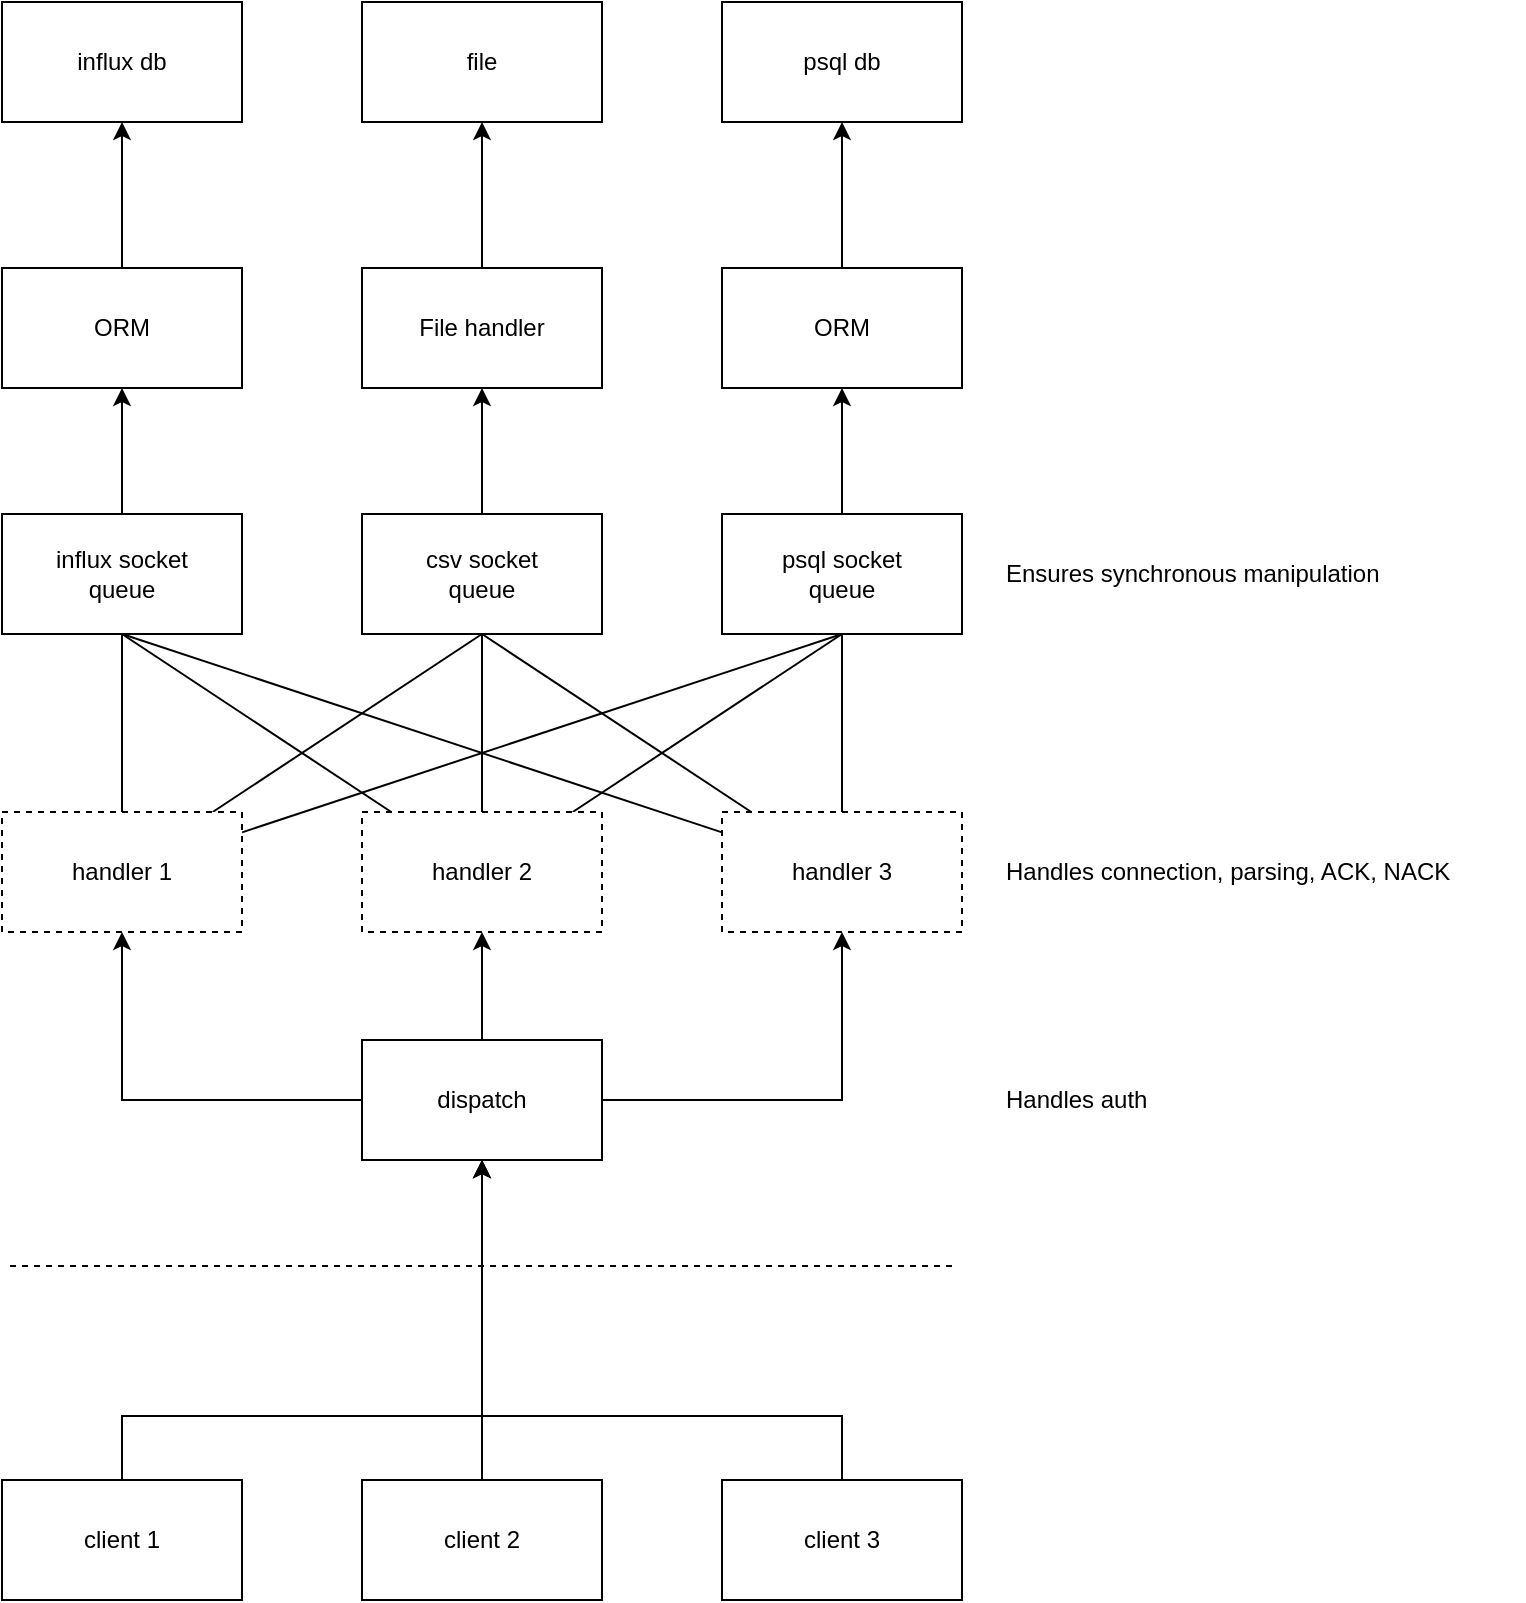 <mxfile version="21.1.2" type="device">
  <diagram name="Page-1" id="vkLaTx2B1pElz9HM8Sq6">
    <mxGraphModel dx="1434" dy="1244" grid="0" gridSize="10" guides="1" tooltips="1" connect="1" arrows="1" fold="1" page="0" pageScale="1" pageWidth="1169" pageHeight="827" math="0" shadow="0">
      <root>
        <mxCell id="0" />
        <mxCell id="1" parent="0" />
        <mxCell id="SQn88D-hZurltusFSvRw-20" style="edgeStyle=orthogonalEdgeStyle;rounded=0;orthogonalLoop=1;jettySize=auto;html=1;entryX=0.5;entryY=1;entryDx=0;entryDy=0;" parent="1" source="SQn88D-hZurltusFSvRw-1" target="SQn88D-hZurltusFSvRw-6" edge="1">
          <mxGeometry relative="1" as="geometry" />
        </mxCell>
        <mxCell id="SQn88D-hZurltusFSvRw-21" style="edgeStyle=orthogonalEdgeStyle;rounded=0;orthogonalLoop=1;jettySize=auto;html=1;entryX=0.5;entryY=1;entryDx=0;entryDy=0;" parent="1" source="SQn88D-hZurltusFSvRw-1" target="SQn88D-hZurltusFSvRw-7" edge="1">
          <mxGeometry relative="1" as="geometry" />
        </mxCell>
        <mxCell id="SQn88D-hZurltusFSvRw-22" style="edgeStyle=orthogonalEdgeStyle;rounded=0;orthogonalLoop=1;jettySize=auto;html=1;entryX=0.5;entryY=1;entryDx=0;entryDy=0;" parent="1" source="SQn88D-hZurltusFSvRw-1" target="SQn88D-hZurltusFSvRw-8" edge="1">
          <mxGeometry relative="1" as="geometry" />
        </mxCell>
        <mxCell id="SQn88D-hZurltusFSvRw-1" value="dispatch" style="rounded=0;whiteSpace=wrap;html=1;" parent="1" vertex="1">
          <mxGeometry x="198" y="327" width="120" height="60" as="geometry" />
        </mxCell>
        <mxCell id="SQn88D-hZurltusFSvRw-2" value="" style="endArrow=none;dashed=1;html=1;rounded=0;" parent="1" edge="1">
          <mxGeometry width="50" height="50" relative="1" as="geometry">
            <mxPoint x="22" y="440" as="sourcePoint" />
            <mxPoint x="494" y="440" as="targetPoint" />
          </mxGeometry>
        </mxCell>
        <mxCell id="SQn88D-hZurltusFSvRw-10" style="edgeStyle=orthogonalEdgeStyle;rounded=0;orthogonalLoop=1;jettySize=auto;html=1;entryX=0.5;entryY=1;entryDx=0;entryDy=0;" parent="1" source="SQn88D-hZurltusFSvRw-3" target="SQn88D-hZurltusFSvRw-1" edge="1">
          <mxGeometry relative="1" as="geometry" />
        </mxCell>
        <mxCell id="SQn88D-hZurltusFSvRw-3" value="client 2" style="rounded=0;whiteSpace=wrap;html=1;" parent="1" vertex="1">
          <mxGeometry x="198" y="547" width="120" height="60" as="geometry" />
        </mxCell>
        <mxCell id="SQn88D-hZurltusFSvRw-9" style="edgeStyle=orthogonalEdgeStyle;rounded=0;orthogonalLoop=1;jettySize=auto;html=1;entryX=0.5;entryY=1;entryDx=0;entryDy=0;" parent="1" source="SQn88D-hZurltusFSvRw-4" target="SQn88D-hZurltusFSvRw-1" edge="1">
          <mxGeometry relative="1" as="geometry">
            <mxPoint x="258" y="441" as="targetPoint" />
            <Array as="points">
              <mxPoint x="78" y="515" />
              <mxPoint x="258" y="515" />
            </Array>
          </mxGeometry>
        </mxCell>
        <mxCell id="SQn88D-hZurltusFSvRw-4" value="client 1" style="rounded=0;whiteSpace=wrap;html=1;" parent="1" vertex="1">
          <mxGeometry x="18" y="547" width="120" height="60" as="geometry" />
        </mxCell>
        <mxCell id="SQn88D-hZurltusFSvRw-11" style="edgeStyle=orthogonalEdgeStyle;rounded=0;orthogonalLoop=1;jettySize=auto;html=1;entryX=0.5;entryY=1;entryDx=0;entryDy=0;" parent="1" source="SQn88D-hZurltusFSvRw-5" target="SQn88D-hZurltusFSvRw-1" edge="1">
          <mxGeometry relative="1" as="geometry">
            <mxPoint x="258" y="441" as="targetPoint" />
            <Array as="points">
              <mxPoint x="438" y="515" />
              <mxPoint x="258" y="515" />
            </Array>
          </mxGeometry>
        </mxCell>
        <mxCell id="SQn88D-hZurltusFSvRw-5" value="client 3" style="rounded=0;whiteSpace=wrap;html=1;" parent="1" vertex="1">
          <mxGeometry x="378" y="547" width="120" height="60" as="geometry" />
        </mxCell>
        <mxCell id="SQn88D-hZurltusFSvRw-15" style="rounded=0;orthogonalLoop=1;jettySize=auto;html=1;entryX=0.5;entryY=1;entryDx=0;entryDy=0;endArrow=none;endFill=0;" parent="1" source="SQn88D-hZurltusFSvRw-6" target="SQn88D-hZurltusFSvRw-14" edge="1">
          <mxGeometry relative="1" as="geometry" />
        </mxCell>
        <mxCell id="SQn88D-hZurltusFSvRw-19" style="edgeStyle=orthogonalEdgeStyle;rounded=0;orthogonalLoop=1;jettySize=auto;html=1;entryX=0.5;entryY=1;entryDx=0;entryDy=0;endArrow=none;endFill=0;" parent="1" source="SQn88D-hZurltusFSvRw-6" target="SQn88D-hZurltusFSvRw-12" edge="1">
          <mxGeometry relative="1" as="geometry" />
        </mxCell>
        <mxCell id="SQn88D-hZurltusFSvRw-31" style="rounded=0;orthogonalLoop=1;jettySize=auto;html=1;entryX=0.5;entryY=1;entryDx=0;entryDy=0;endArrow=none;endFill=0;" parent="1" source="SQn88D-hZurltusFSvRw-6" target="SQn88D-hZurltusFSvRw-13" edge="1">
          <mxGeometry relative="1" as="geometry" />
        </mxCell>
        <mxCell id="SQn88D-hZurltusFSvRw-6" value="handler 1" style="rounded=0;whiteSpace=wrap;html=1;dashed=1;" parent="1" vertex="1">
          <mxGeometry x="18" y="213" width="120" height="60" as="geometry" />
        </mxCell>
        <mxCell id="SQn88D-hZurltusFSvRw-17" style="edgeStyle=orthogonalEdgeStyle;rounded=0;orthogonalLoop=1;jettySize=auto;html=1;entryX=0.5;entryY=1;entryDx=0;entryDy=0;endArrow=none;endFill=0;" parent="1" source="SQn88D-hZurltusFSvRw-7" target="SQn88D-hZurltusFSvRw-13" edge="1">
          <mxGeometry relative="1" as="geometry" />
        </mxCell>
        <mxCell id="SQn88D-hZurltusFSvRw-30" style="rounded=0;orthogonalLoop=1;jettySize=auto;html=1;entryX=0.5;entryY=1;entryDx=0;entryDy=0;endArrow=none;endFill=0;" parent="1" source="SQn88D-hZurltusFSvRw-7" target="SQn88D-hZurltusFSvRw-12" edge="1">
          <mxGeometry relative="1" as="geometry" />
        </mxCell>
        <mxCell id="SQn88D-hZurltusFSvRw-32" style="rounded=0;orthogonalLoop=1;jettySize=auto;html=1;entryX=0.5;entryY=1;entryDx=0;entryDy=0;endArrow=none;endFill=0;" parent="1" source="SQn88D-hZurltusFSvRw-7" target="SQn88D-hZurltusFSvRw-14" edge="1">
          <mxGeometry relative="1" as="geometry" />
        </mxCell>
        <mxCell id="SQn88D-hZurltusFSvRw-7" value="handler 2" style="rounded=0;whiteSpace=wrap;html=1;dashed=1;" parent="1" vertex="1">
          <mxGeometry x="198" y="213" width="120" height="60" as="geometry" />
        </mxCell>
        <mxCell id="SQn88D-hZurltusFSvRw-16" style="rounded=0;orthogonalLoop=1;jettySize=auto;html=1;entryX=0.5;entryY=1;entryDx=0;entryDy=0;endArrow=none;endFill=0;" parent="1" source="SQn88D-hZurltusFSvRw-8" target="SQn88D-hZurltusFSvRw-12" edge="1">
          <mxGeometry relative="1" as="geometry" />
        </mxCell>
        <mxCell id="SQn88D-hZurltusFSvRw-18" value="" style="edgeStyle=orthogonalEdgeStyle;rounded=0;orthogonalLoop=1;jettySize=auto;html=1;entryX=0.5;entryY=1;entryDx=0;entryDy=0;endArrow=none;endFill=0;" parent="1" source="SQn88D-hZurltusFSvRw-8" target="SQn88D-hZurltusFSvRw-14" edge="1">
          <mxGeometry relative="1" as="geometry" />
        </mxCell>
        <mxCell id="SQn88D-hZurltusFSvRw-33" style="rounded=0;orthogonalLoop=1;jettySize=auto;html=1;entryX=0.5;entryY=1;entryDx=0;entryDy=0;endArrow=none;endFill=0;" parent="1" source="SQn88D-hZurltusFSvRw-8" target="SQn88D-hZurltusFSvRw-13" edge="1">
          <mxGeometry relative="1" as="geometry" />
        </mxCell>
        <mxCell id="SQn88D-hZurltusFSvRw-8" value="handler 3" style="rounded=0;whiteSpace=wrap;html=1;dashed=1;" parent="1" vertex="1">
          <mxGeometry x="378" y="213" width="120" height="60" as="geometry" />
        </mxCell>
        <mxCell id="SQn88D-hZurltusFSvRw-26" style="edgeStyle=orthogonalEdgeStyle;rounded=0;orthogonalLoop=1;jettySize=auto;html=1;entryX=0.5;entryY=1;entryDx=0;entryDy=0;" parent="1" source="SQn88D-hZurltusFSvRw-12" target="SQn88D-hZurltusFSvRw-23" edge="1">
          <mxGeometry relative="1" as="geometry" />
        </mxCell>
        <mxCell id="SQn88D-hZurltusFSvRw-12" value="influx socket&lt;br&gt;queue" style="rounded=0;whiteSpace=wrap;html=1;" parent="1" vertex="1">
          <mxGeometry x="18" y="64" width="120" height="60" as="geometry" />
        </mxCell>
        <mxCell id="SQn88D-hZurltusFSvRw-28" style="edgeStyle=orthogonalEdgeStyle;rounded=0;orthogonalLoop=1;jettySize=auto;html=1;entryX=0.5;entryY=1;entryDx=0;entryDy=0;" parent="1" source="SQn88D-hZurltusFSvRw-13" target="SQn88D-hZurltusFSvRw-24" edge="1">
          <mxGeometry relative="1" as="geometry">
            <mxPoint x="258" y="33" as="targetPoint" />
          </mxGeometry>
        </mxCell>
        <mxCell id="SQn88D-hZurltusFSvRw-13" value="csv socket&lt;br&gt;queue" style="rounded=0;whiteSpace=wrap;html=1;" parent="1" vertex="1">
          <mxGeometry x="198" y="64" width="120" height="60" as="geometry" />
        </mxCell>
        <mxCell id="SQn88D-hZurltusFSvRw-29" style="edgeStyle=orthogonalEdgeStyle;rounded=0;orthogonalLoop=1;jettySize=auto;html=1;entryX=0.5;entryY=1;entryDx=0;entryDy=0;" parent="1" source="SQn88D-hZurltusFSvRw-14" target="SQn88D-hZurltusFSvRw-25" edge="1">
          <mxGeometry relative="1" as="geometry" />
        </mxCell>
        <mxCell id="SQn88D-hZurltusFSvRw-14" value="psql socket&lt;br&gt;queue" style="rounded=0;whiteSpace=wrap;html=1;" parent="1" vertex="1">
          <mxGeometry x="378" y="64" width="120" height="60" as="geometry" />
        </mxCell>
        <mxCell id="SQn88D-hZurltusFSvRw-43" style="edgeStyle=orthogonalEdgeStyle;rounded=0;orthogonalLoop=1;jettySize=auto;html=1;entryX=0.5;entryY=1;entryDx=0;entryDy=0;" parent="1" source="SQn88D-hZurltusFSvRw-23" target="SQn88D-hZurltusFSvRw-40" edge="1">
          <mxGeometry relative="1" as="geometry" />
        </mxCell>
        <mxCell id="SQn88D-hZurltusFSvRw-23" value="ORM" style="rounded=0;whiteSpace=wrap;html=1;" parent="1" vertex="1">
          <mxGeometry x="18" y="-59" width="120" height="60" as="geometry" />
        </mxCell>
        <mxCell id="SQn88D-hZurltusFSvRw-44" style="edgeStyle=orthogonalEdgeStyle;rounded=0;orthogonalLoop=1;jettySize=auto;html=1;entryX=0.5;entryY=1;entryDx=0;entryDy=0;" parent="1" source="SQn88D-hZurltusFSvRw-24" target="SQn88D-hZurltusFSvRw-41" edge="1">
          <mxGeometry relative="1" as="geometry" />
        </mxCell>
        <mxCell id="SQn88D-hZurltusFSvRw-24" value="File handler" style="rounded=0;whiteSpace=wrap;html=1;" parent="1" vertex="1">
          <mxGeometry x="198" y="-59" width="120" height="60" as="geometry" />
        </mxCell>
        <mxCell id="SQn88D-hZurltusFSvRw-45" style="edgeStyle=orthogonalEdgeStyle;rounded=0;orthogonalLoop=1;jettySize=auto;html=1;entryX=0.5;entryY=1;entryDx=0;entryDy=0;" parent="1" source="SQn88D-hZurltusFSvRw-25" target="SQn88D-hZurltusFSvRw-42" edge="1">
          <mxGeometry relative="1" as="geometry" />
        </mxCell>
        <mxCell id="SQn88D-hZurltusFSvRw-25" value="ORM" style="rounded=0;whiteSpace=wrap;html=1;" parent="1" vertex="1">
          <mxGeometry x="378" y="-59" width="120" height="60" as="geometry" />
        </mxCell>
        <mxCell id="SQn88D-hZurltusFSvRw-37" value="Handles auth" style="text;html=1;align=left;verticalAlign=middle;whiteSpace=wrap;rounded=0;" parent="1" vertex="1">
          <mxGeometry x="518" y="342" width="261" height="30" as="geometry" />
        </mxCell>
        <mxCell id="SQn88D-hZurltusFSvRw-38" value="Handles connection, parsing, ACK, NACK" style="text;html=1;align=left;verticalAlign=middle;whiteSpace=wrap;rounded=0;" parent="1" vertex="1">
          <mxGeometry x="518" y="228" width="261" height="30" as="geometry" />
        </mxCell>
        <mxCell id="SQn88D-hZurltusFSvRw-39" value="Ensures synchronous manipulation" style="text;html=1;align=left;verticalAlign=middle;whiteSpace=wrap;rounded=0;" parent="1" vertex="1">
          <mxGeometry x="518" y="79" width="261" height="30" as="geometry" />
        </mxCell>
        <mxCell id="SQn88D-hZurltusFSvRw-40" value="influx db" style="rounded=0;whiteSpace=wrap;html=1;" parent="1" vertex="1">
          <mxGeometry x="18" y="-192" width="120" height="60" as="geometry" />
        </mxCell>
        <mxCell id="SQn88D-hZurltusFSvRw-41" value="file" style="rounded=0;whiteSpace=wrap;html=1;" parent="1" vertex="1">
          <mxGeometry x="198" y="-192" width="120" height="60" as="geometry" />
        </mxCell>
        <mxCell id="SQn88D-hZurltusFSvRw-42" value="psql db" style="rounded=0;whiteSpace=wrap;html=1;" parent="1" vertex="1">
          <mxGeometry x="378" y="-192" width="120" height="60" as="geometry" />
        </mxCell>
      </root>
    </mxGraphModel>
  </diagram>
</mxfile>
